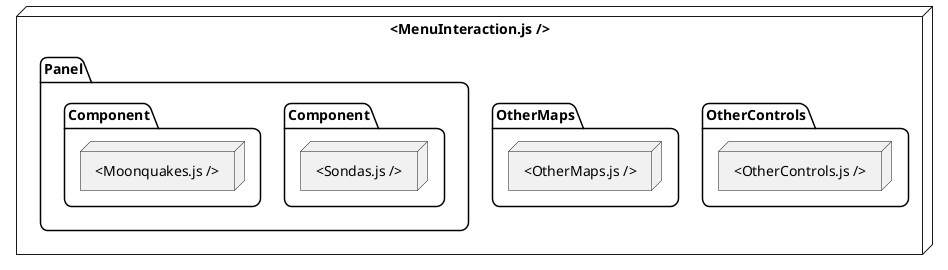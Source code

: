 @startuml UML

skinparam roundCorner 15

node "<MenuInteraction.js />" as node{
    folder "OtherControls" as otherControls {
        node "<OtherControls.js />" as otherControlsc {
        }
    }
    folder "OtherMaps" as otherMaps {
        node "<OtherMaps.js />" as otherMapsc {
        }
    }
    folder "Panel" as panel {
        folder "Component"  as componentS {
            node "<Sondas.js />" as sondas {
            }
        }
        folder "Component"  as componentQ {
            node "<Moonquakes.js />" as quakes {
            }
        }
    }
}

@enduml

